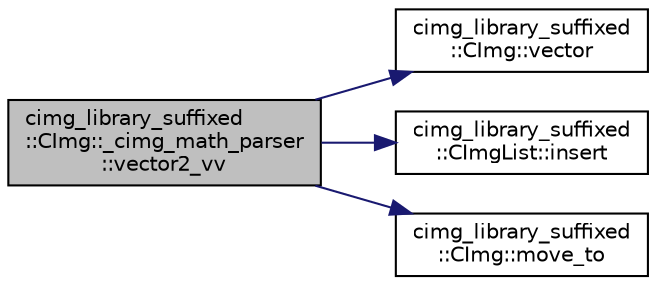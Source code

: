 digraph "cimg_library_suffixed::CImg::_cimg_math_parser::vector2_vv"
{
  edge [fontname="Helvetica",fontsize="10",labelfontname="Helvetica",labelfontsize="10"];
  node [fontname="Helvetica",fontsize="10",shape=record];
  rankdir="LR";
  Node1303 [label="cimg_library_suffixed\l::CImg::_cimg_math_parser\l::vector2_vv",height=0.2,width=0.4,color="black", fillcolor="grey75", style="filled", fontcolor="black"];
  Node1303 -> Node1304 [color="midnightblue",fontsize="10",style="solid",fontname="Helvetica"];
  Node1304 [label="cimg_library_suffixed\l::CImg::vector",height=0.2,width=0.4,color="black", fillcolor="white", style="filled",URL="$structcimg__library__suffixed_1_1_c_img.html#a6abe1f19a229cc0ac8fc60d1a0167057",tooltip="Unroll pixel values along axis y. "];
  Node1303 -> Node1305 [color="midnightblue",fontsize="10",style="solid",fontname="Helvetica"];
  Node1305 [label="cimg_library_suffixed\l::CImgList::insert",height=0.2,width=0.4,color="black", fillcolor="white", style="filled",URL="$structcimg__library__suffixed_1_1_c_img_list.html#a84deef3a7cce5b08836947886ccdffac",tooltip="Insert a copy of the image img into the current image list, at position pos. "];
  Node1303 -> Node1306 [color="midnightblue",fontsize="10",style="solid",fontname="Helvetica"];
  Node1306 [label="cimg_library_suffixed\l::CImg::move_to",height=0.2,width=0.4,color="black", fillcolor="white", style="filled",URL="$structcimg__library__suffixed_1_1_c_img.html#a679b1e1a7717fbb6be2352355e69f077",tooltip="Transfer content of an image instance into another one. "];
}
